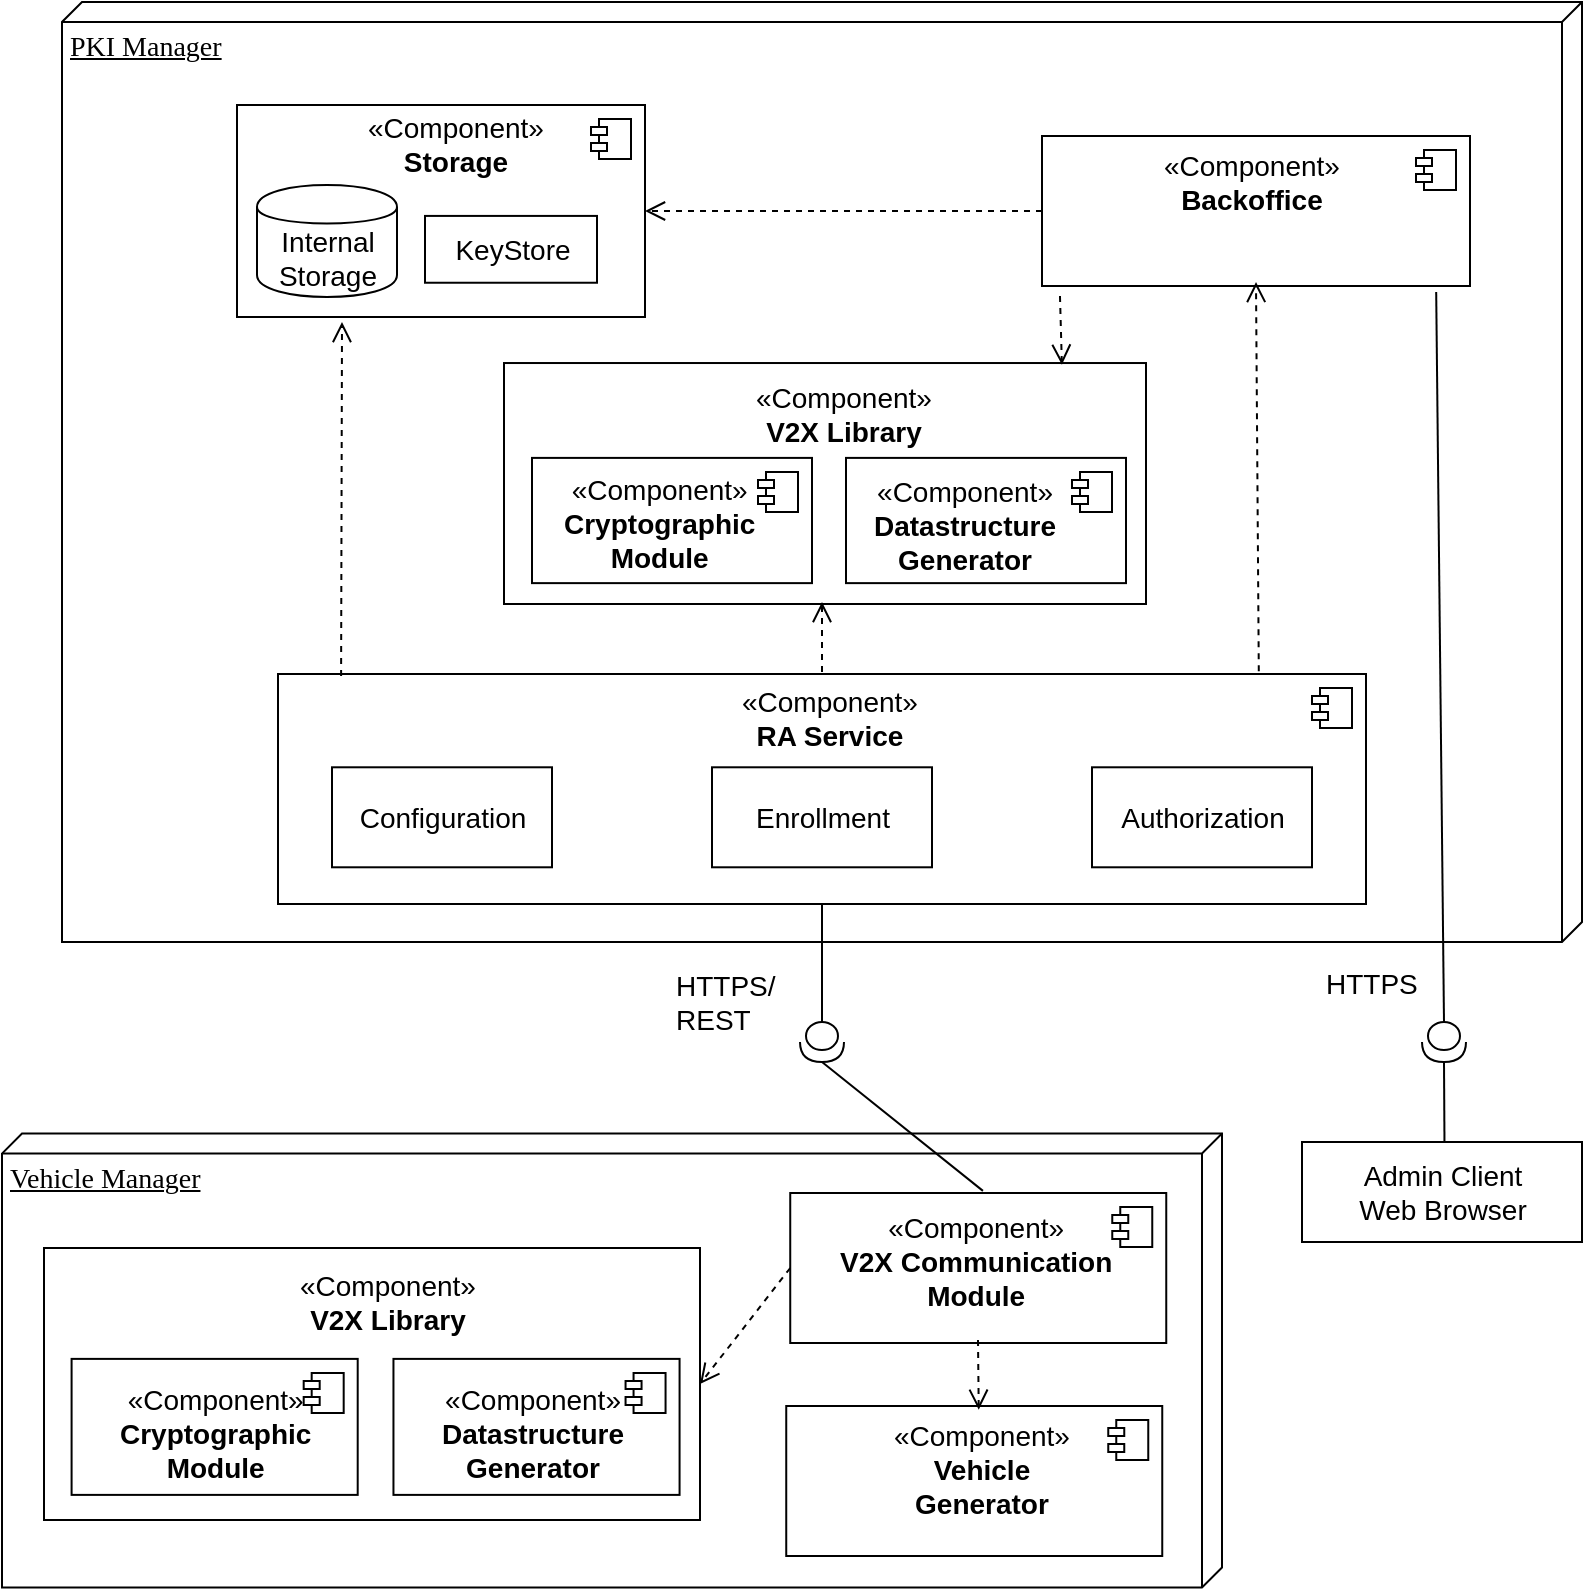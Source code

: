 <mxfile version="12.1.0" type="device" pages="1"><diagram name="Page-1" id="5f0bae14-7c28-e335-631c-24af17079c00"><mxGraphModel dx="1010" dy="579" grid="1" gridSize="10" guides="1" tooltips="1" connect="1" arrows="1" fold="1" page="1" pageScale="1" pageWidth="1100" pageHeight="850" background="#ffffff" math="0" shadow="0"><root><mxCell id="0"/><mxCell id="1" parent="0"/><mxCell id="39150e848f15840c-1" value="&lt;font style=&quot;font-size: 14px&quot;&gt;PKI Manager&lt;/font&gt;" style="verticalAlign=top;align=left;spacingTop=8;spacingLeft=2;spacingRight=12;shape=cube;size=10;direction=south;fontStyle=4;html=1;rounded=0;shadow=0;comic=0;labelBackgroundColor=none;strokeColor=#000000;strokeWidth=1;fillColor=#ffffff;fontFamily=Verdana;fontSize=12;fontColor=#000000;" parent="1" vertex="1"><mxGeometry x="120" y="10" width="760" height="470" as="geometry"/></mxCell><mxCell id="FaNcibB2mdN4sk7mORz6-5" value="" style="html=1;" parent="1" vertex="1"><mxGeometry x="207.5" y="61.5" width="204" height="106" as="geometry"/></mxCell><mxCell id="FaNcibB2mdN4sk7mORz6-6" value="" style="shape=component;jettyWidth=8;jettyHeight=4;" parent="FaNcibB2mdN4sk7mORz6-5" vertex="1"><mxGeometry x="1" width="20" height="20" relative="1" as="geometry"><mxPoint x="-27" y="7" as="offset"/></mxGeometry></mxCell><mxCell id="FaNcibB2mdN4sk7mORz6-27" value="&lt;div align=&quot;center&quot; style=&quot;font-size: 14px&quot;&gt;&lt;font style=&quot;font-size: 14px&quot;&gt;«Component» &lt;br&gt;&lt;/font&gt;&lt;/div&gt;&lt;div align=&quot;center&quot; style=&quot;font-size: 14px&quot;&gt;&lt;b&gt;&lt;font style=&quot;font-size: 14px&quot;&gt;Storage&lt;/font&gt;&lt;/b&gt;&lt;/div&gt;" style="text;html=1;" parent="FaNcibB2mdN4sk7mORz6-5" vertex="1"><mxGeometry x="63" y="-3.669" width="150" height="20.046" as="geometry"/></mxCell><mxCell id="FaNcibB2mdN4sk7mORz6-28" value="&lt;div style=&quot;font-size: 14px&quot;&gt;&lt;font style=&quot;font-size: 14px&quot;&gt;Internal&lt;/font&gt;&lt;/div&gt;&lt;div style=&quot;font-size: 14px&quot;&gt;&lt;font style=&quot;font-size: 14px&quot;&gt;Storage&lt;/font&gt;&lt;br&gt;&lt;/div&gt;" style="shape=cylinder;whiteSpace=wrap;html=1;boundedLbl=1;backgroundOutline=1;" parent="FaNcibB2mdN4sk7mORz6-5" vertex="1"><mxGeometry x="10" y="40" width="70" height="56" as="geometry"/></mxCell><mxCell id="FaNcibB2mdN4sk7mORz6-29" value="&lt;font style=&quot;font-size: 14px&quot;&gt;KeyStore&lt;/font&gt;" style="html=1;" parent="FaNcibB2mdN4sk7mORz6-5" vertex="1"><mxGeometry x="94" y="55.462" width="86" height="33.411" as="geometry"/></mxCell><mxCell id="FaNcibB2mdN4sk7mORz6-7" value="" style="html=1;" parent="1" vertex="1"><mxGeometry x="228" y="346" width="544" height="115" as="geometry"/></mxCell><mxCell id="FaNcibB2mdN4sk7mORz6-8" value="" style="shape=component;jettyWidth=8;jettyHeight=4;" parent="FaNcibB2mdN4sk7mORz6-7" vertex="1"><mxGeometry x="1" width="20" height="20" relative="1" as="geometry"><mxPoint x="-27" y="7" as="offset"/></mxGeometry></mxCell><mxCell id="FaNcibB2mdN4sk7mORz6-32" value="&lt;div align=&quot;center&quot; style=&quot;font-size: 14px&quot;&gt;&lt;font style=&quot;font-size: 14px&quot;&gt;«Component»&lt;/font&gt;&lt;/div&gt;&lt;div align=&quot;center&quot; style=&quot;font-size: 14px&quot;&gt;&lt;b&gt;&lt;font style=&quot;font-size: 14px&quot;&gt; RA Service&lt;/font&gt;&lt;/b&gt;&lt;/div&gt;" style="text;html=1;" parent="FaNcibB2mdN4sk7mORz6-7" vertex="1"><mxGeometry x="230" y="-1.065" width="300" height="38.333" as="geometry"/></mxCell><mxCell id="FaNcibB2mdN4sk7mORz6-55" value="&lt;font style=&quot;font-size: 14px&quot;&gt;Configuration&lt;/font&gt;" style="html=1;" parent="FaNcibB2mdN4sk7mORz6-7" vertex="1"><mxGeometry x="27" y="46.646" width="110" height="50" as="geometry"/></mxCell><mxCell id="FaNcibB2mdN4sk7mORz6-56" value="&lt;font style=&quot;font-size: 14px&quot;&gt;Enrollment&lt;/font&gt;" style="html=1;" parent="FaNcibB2mdN4sk7mORz6-7" vertex="1"><mxGeometry x="217" y="46.646" width="110" height="50" as="geometry"/></mxCell><mxCell id="FaNcibB2mdN4sk7mORz6-58" value="&lt;font style=&quot;font-size: 14px&quot;&gt;Authorization&lt;/font&gt;" style="html=1;" parent="FaNcibB2mdN4sk7mORz6-7" vertex="1"><mxGeometry x="407" y="46.646" width="110" height="50" as="geometry"/></mxCell><mxCell id="FaNcibB2mdN4sk7mORz6-9" value="" style="html=1;" parent="1" vertex="1"><mxGeometry x="610" y="77" width="214" height="75" as="geometry"/></mxCell><mxCell id="FaNcibB2mdN4sk7mORz6-10" value="" style="shape=component;jettyWidth=8;jettyHeight=4;" parent="FaNcibB2mdN4sk7mORz6-9" vertex="1"><mxGeometry x="1" width="20" height="20" relative="1" as="geometry"><mxPoint x="-27" y="7" as="offset"/></mxGeometry></mxCell><mxCell id="FaNcibB2mdN4sk7mORz6-24" value="&lt;div align=&quot;center&quot; style=&quot;font-size: 14px&quot;&gt;&lt;font style=&quot;font-size: 14px&quot;&gt;«Component»&lt;/font&gt;&lt;/div&gt;&lt;div align=&quot;center&quot; style=&quot;font-size: 14px&quot;&gt;&lt;b&gt;&lt;font style=&quot;font-size: 14px&quot;&gt;Backoffice&lt;/font&gt;&lt;/b&gt;&lt;/div&gt;" style="text;html=1;" parent="FaNcibB2mdN4sk7mORz6-9" vertex="1"><mxGeometry x="59.444" width="178.333" height="25" as="geometry"/></mxCell><mxCell id="FaNcibB2mdN4sk7mORz6-61" value="" style="shape=providedRequiredInterface;html=1;verticalLabelPosition=bottom;direction=south;" parent="1" vertex="1"><mxGeometry x="489" y="520" width="22" height="20" as="geometry"/></mxCell><mxCell id="FaNcibB2mdN4sk7mORz6-62" value="" style="endArrow=none;html=1;exitX=0;exitY=0.5;exitDx=0;exitDy=0;exitPerimeter=0;entryX=0.5;entryY=1;entryDx=0;entryDy=0;" parent="1" source="FaNcibB2mdN4sk7mORz6-61" target="FaNcibB2mdN4sk7mORz6-7" edge="1"><mxGeometry width="50" height="50" relative="1" as="geometry"><mxPoint x="490" y="520" as="sourcePoint"/><mxPoint x="540" y="470" as="targetPoint"/></mxGeometry></mxCell><mxCell id="FaNcibB2mdN4sk7mORz6-78" value="" style="group" parent="1" vertex="1" connectable="0"><mxGeometry x="341" y="200" width="321" height="111" as="geometry"/></mxCell><mxCell id="FaNcibB2mdN4sk7mORz6-68" value="" style="html=1;" parent="FaNcibB2mdN4sk7mORz6-78" vertex="1"><mxGeometry y="-9.487" width="321" height="120.487" as="geometry"/></mxCell><mxCell id="FaNcibB2mdN4sk7mORz6-70" value="&lt;div align=&quot;center&quot; style=&quot;font-size: 14px&quot;&gt;&lt;font style=&quot;font-size: 14px&quot;&gt;«Component»&lt;b&gt;&lt;br&gt;&lt;/b&gt;&lt;/font&gt;&lt;/div&gt;&lt;div align=&quot;center&quot; style=&quot;font-size: 14px&quot;&gt;&lt;b&gt;&lt;font style=&quot;font-size: 14px&quot;&gt;V2X Library&lt;/font&gt;&lt;br&gt;&lt;/b&gt;&lt;/div&gt;" style="text;html=1;" parent="FaNcibB2mdN4sk7mORz6-78" vertex="1"><mxGeometry x="123.5" y="-7.021" width="150" height="60.908" as="geometry"/></mxCell><mxCell id="FaNcibB2mdN4sk7mORz6-51" value="" style="html=1;" parent="FaNcibB2mdN4sk7mORz6-78" vertex="1"><mxGeometry x="171" y="37.949" width="140" height="62.615" as="geometry"/></mxCell><mxCell id="FaNcibB2mdN4sk7mORz6-52" value="" style="shape=component;jettyWidth=8;jettyHeight=4;" parent="FaNcibB2mdN4sk7mORz6-51" vertex="1"><mxGeometry x="1" width="20" height="20" relative="1" as="geometry"><mxPoint x="-27" y="7" as="offset"/></mxGeometry></mxCell><mxCell id="FaNcibB2mdN4sk7mORz6-53" value="&lt;div align=&quot;center&quot; style=&quot;font-size: 14px&quot;&gt;&lt;font style=&quot;font-size: 14px&quot;&gt;«Component»&lt;/font&gt;&lt;/div&gt;&lt;div align=&quot;center&quot; style=&quot;font-size: 14px&quot;&gt;&lt;b&gt;&lt;font style=&quot;font-size: 14px&quot;&gt;Datastructure&lt;/font&gt;&lt;/b&gt;&lt;/div&gt;&lt;div align=&quot;center&quot; style=&quot;font-size: 14px&quot;&gt;&lt;b&gt;&lt;font style=&quot;font-size: 14px&quot;&gt;Generator&lt;/font&gt;&lt;/b&gt;&lt;br&gt;&lt;/div&gt;" style="text;html=1;" parent="FaNcibB2mdN4sk7mORz6-51" vertex="1"><mxGeometry x="12.467" y="1.97" width="81.2" height="33.716" as="geometry"/></mxCell><mxCell id="FaNcibB2mdN4sk7mORz6-41" value="" style="html=1;" parent="FaNcibB2mdN4sk7mORz6-78" vertex="1"><mxGeometry x="14" y="37.949" width="140" height="62.615" as="geometry"/></mxCell><mxCell id="FaNcibB2mdN4sk7mORz6-42" value="" style="shape=component;jettyWidth=8;jettyHeight=4;" parent="FaNcibB2mdN4sk7mORz6-41" vertex="1"><mxGeometry x="1" width="20" height="20" relative="1" as="geometry"><mxPoint x="-27" y="7" as="offset"/></mxGeometry></mxCell><mxCell id="FaNcibB2mdN4sk7mORz6-43" value="&lt;div align=&quot;center&quot; style=&quot;font-size: 14px&quot;&gt;&lt;font style=&quot;font-size: 14px&quot;&gt;«Component»&lt;/font&gt;&lt;/div&gt;&lt;div align=&quot;center&quot; style=&quot;font-size: 14px&quot;&gt;&lt;b&gt;&lt;font style=&quot;font-size: 14px&quot;&gt;Crypt&lt;/font&gt;&lt;/b&gt;&lt;b style=&quot;text-align: left&quot;&gt;ographic&lt;/b&gt;&lt;/div&gt;&lt;div align=&quot;center&quot; style=&quot;font-size: 14px&quot;&gt;&lt;b&gt;&lt;font style=&quot;font-size: 14px&quot;&gt;Module&lt;/font&gt;&lt;br&gt;&lt;/b&gt;&lt;/div&gt;" style="text;html=1;" parent="FaNcibB2mdN4sk7mORz6-41" vertex="1"><mxGeometry x="13.806" y="0.936" width="77.143" height="20.872" as="geometry"/></mxCell><mxCell id="FaNcibB2mdN4sk7mORz6-99" value="&lt;div style=&quot;font-size: 14px&quot;&gt;&lt;font style=&quot;font-size: 14px&quot;&gt;HTTPS/&lt;/font&gt;&lt;/div&gt;&lt;div style=&quot;font-size: 14px&quot;&gt;&lt;font style=&quot;font-size: 14px&quot;&gt;REST&lt;/font&gt;&lt;/div&gt;" style="text;html=1;resizable=0;points=[];autosize=1;align=left;verticalAlign=top;spacingTop=-4;" parent="1" vertex="1"><mxGeometry x="425" y="491" width="70" height="30" as="geometry"/></mxCell><mxCell id="FaNcibB2mdN4sk7mORz6-110" value="" style="html=1;verticalAlign=bottom;endArrow=open;dashed=1;endSize=8;exitX=0.058;exitY=0.009;exitDx=0;exitDy=0;exitPerimeter=0;" parent="1" source="FaNcibB2mdN4sk7mORz6-7" edge="1"><mxGeometry relative="1" as="geometry"><mxPoint x="260" y="250" as="sourcePoint"/><mxPoint x="260" y="170" as="targetPoint"/></mxGeometry></mxCell><mxCell id="FaNcibB2mdN4sk7mORz6-112" value="" style="html=1;verticalAlign=bottom;endArrow=open;dashed=1;endSize=8;exitX=0.868;exitY=-0.008;exitDx=0;exitDy=0;exitPerimeter=0;" parent="1" source="FaNcibB2mdN4sk7mORz6-32" edge="1"><mxGeometry relative="1" as="geometry"><mxPoint x="716.5" y="319" as="sourcePoint"/><mxPoint x="717" y="150" as="targetPoint"/></mxGeometry></mxCell><mxCell id="FaNcibB2mdN4sk7mORz6-113" value="" style="html=1;verticalAlign=bottom;endArrow=open;dashed=1;endSize=8;exitX=0;exitY=0.5;exitDx=0;exitDy=0;entryX=1;entryY=0.5;entryDx=0;entryDy=0;" parent="1" source="FaNcibB2mdN4sk7mORz6-9" target="FaNcibB2mdN4sk7mORz6-5" edge="1"><mxGeometry relative="1" as="geometry"><mxPoint x="280" y="366" as="sourcePoint"/><mxPoint x="280" y="190" as="targetPoint"/></mxGeometry></mxCell><mxCell id="FaNcibB2mdN4sk7mORz6-117" value="" style="html=1;verticalAlign=bottom;endArrow=open;dashed=1;endSize=8;exitX=0.042;exitY=1.067;exitDx=0;exitDy=0;exitPerimeter=0;entryX=0.869;entryY=0.007;entryDx=0;entryDy=0;entryPerimeter=0;" parent="1" source="FaNcibB2mdN4sk7mORz6-9" target="FaNcibB2mdN4sk7mORz6-68" edge="1"><mxGeometry relative="1" as="geometry"><mxPoint x="290" y="376" as="sourcePoint"/><mxPoint x="290" y="200" as="targetPoint"/></mxGeometry></mxCell><mxCell id="FaNcibB2mdN4sk7mORz6-118" value="" style="html=1;verticalAlign=bottom;endArrow=open;dashed=1;endSize=8;exitX=0.151;exitY=-0.008;exitDx=0;exitDy=0;exitPerimeter=0;" parent="1" edge="1"><mxGeometry relative="1" as="geometry"><mxPoint x="500" y="345" as="sourcePoint"/><mxPoint x="500" y="310" as="targetPoint"/></mxGeometry></mxCell><mxCell id="FaNcibB2mdN4sk7mORz6-131" value="" style="group" parent="1" vertex="1" connectable="0"><mxGeometry x="120" y="579" width="610" height="227" as="geometry"/></mxCell><mxCell id="39150e848f15840c-3" value="&lt;font style=&quot;font-size: 14px&quot;&gt;Vehicle Manager&lt;/font&gt;" style="verticalAlign=top;align=left;spacingTop=8;spacingLeft=2;spacingRight=12;shape=cube;size=10;direction=south;fontStyle=4;html=1;rounded=0;shadow=0;comic=0;labelBackgroundColor=none;strokeColor=#000000;strokeWidth=1;fillColor=#ffffff;fontFamily=Verdana;fontSize=12;fontColor=#000000;" parent="FaNcibB2mdN4sk7mORz6-131" vertex="1"><mxGeometry x="-30" y="-3.212" width="610" height="227" as="geometry"/></mxCell><mxCell id="FaNcibB2mdN4sk7mORz6-119" value="" style="group" parent="FaNcibB2mdN4sk7mORz6-131" vertex="1" connectable="0"><mxGeometry x="-9" y="54" width="328" height="136" as="geometry"/></mxCell><mxCell id="FaNcibB2mdN4sk7mORz6-120" value="" style="html=1;" parent="FaNcibB2mdN4sk7mORz6-119" vertex="1"><mxGeometry width="328" height="136" as="geometry"/></mxCell><mxCell id="FaNcibB2mdN4sk7mORz6-121" value="&lt;div align=&quot;center&quot; style=&quot;font-size: 14px&quot;&gt;&lt;font style=&quot;font-size: 14px&quot;&gt;«Component»&lt;b&gt;&lt;br&gt;&lt;/b&gt;&lt;/font&gt;&lt;/div&gt;&lt;div align=&quot;center&quot; style=&quot;font-size: 14px&quot;&gt;&lt;b&gt;&lt;font style=&quot;font-size: 14px&quot;&gt;V2X Library&lt;/font&gt;&lt;br&gt;&lt;/b&gt;&lt;/div&gt;" style="text;html=1;" parent="FaNcibB2mdN4sk7mORz6-119" vertex="1"><mxGeometry x="126.193" y="4.185" width="153.271" height="74.626" as="geometry"/></mxCell><mxCell id="FaNcibB2mdN4sk7mORz6-122" value="" style="html=1;" parent="FaNcibB2mdN4sk7mORz6-119" vertex="1"><mxGeometry x="174.729" y="55.446" width="143.053" height="68" as="geometry"/></mxCell><mxCell id="FaNcibB2mdN4sk7mORz6-123" value="" style="shape=component;jettyWidth=8;jettyHeight=4;" parent="FaNcibB2mdN4sk7mORz6-122" vertex="1"><mxGeometry x="1" width="20" height="20" relative="1" as="geometry"><mxPoint x="-27" y="7" as="offset"/></mxGeometry></mxCell><mxCell id="FaNcibB2mdN4sk7mORz6-124" value="&lt;div align=&quot;center&quot; style=&quot;font-size: 14px&quot;&gt;&lt;font style=&quot;font-size: 14px&quot;&gt;«Component»&lt;/font&gt;&lt;/div&gt;&lt;div align=&quot;center&quot; style=&quot;font-size: 14px&quot;&gt;&lt;b&gt;&lt;font style=&quot;font-size: 14px&quot;&gt;Datastructure&lt;/font&gt;&lt;/b&gt;&lt;/div&gt;&lt;div align=&quot;center&quot; style=&quot;font-size: 14px&quot;&gt;&lt;b&gt;&lt;font style=&quot;font-size: 14px&quot;&gt;Generator&lt;/font&gt;&lt;/b&gt;&lt;br&gt;&lt;/div&gt;" style="text;html=1;" parent="FaNcibB2mdN4sk7mORz6-122" vertex="1"><mxGeometry x="21.935" y="5.231" width="82.971" height="36.615" as="geometry"/></mxCell><mxCell id="FaNcibB2mdN4sk7mORz6-125" value="" style="html=1;" parent="FaNcibB2mdN4sk7mORz6-119" vertex="1"><mxGeometry x="13.794" y="55.446" width="143.053" height="68" as="geometry"/></mxCell><mxCell id="FaNcibB2mdN4sk7mORz6-126" value="" style="shape=component;jettyWidth=8;jettyHeight=4;" parent="FaNcibB2mdN4sk7mORz6-125" vertex="1"><mxGeometry x="1" width="20" height="20" relative="1" as="geometry"><mxPoint x="-27" y="7" as="offset"/></mxGeometry></mxCell><mxCell id="FaNcibB2mdN4sk7mORz6-127" value="&lt;div align=&quot;center&quot; style=&quot;font-size: 14px&quot;&gt;&lt;font style=&quot;font-size: 14px&quot;&gt;«Component»&lt;/font&gt;&lt;/div&gt;&lt;div align=&quot;center&quot; style=&quot;font-size: 14px&quot;&gt;&lt;b&gt;&lt;font style=&quot;font-size: 14px&quot;&gt;Cryptographic&lt;/font&gt;&lt;/b&gt;&lt;/div&gt;&lt;div align=&quot;center&quot; style=&quot;font-size: 14px&quot;&gt;&lt;b&gt;&lt;font style=&quot;font-size: 14px&quot;&gt;Module&lt;/font&gt;&lt;br&gt;&lt;/b&gt;&lt;/div&gt;" style="text;html=1;" parent="FaNcibB2mdN4sk7mORz6-125" vertex="1"><mxGeometry x="22.281" y="5.138" width="78.825" height="22.667" as="geometry"/></mxCell><mxCell id="FaNcibB2mdN4sk7mORz6-128" value="" style="html=1;" parent="FaNcibB2mdN4sk7mORz6-131" vertex="1"><mxGeometry x="364.122" y="26.5" width="188.007" height="75" as="geometry"/></mxCell><mxCell id="FaNcibB2mdN4sk7mORz6-129" value="" style="shape=component;jettyWidth=8;jettyHeight=4;" parent="FaNcibB2mdN4sk7mORz6-128" vertex="1"><mxGeometry x="1" width="20" height="20" relative="1" as="geometry"><mxPoint x="-27" y="7" as="offset"/></mxGeometry></mxCell><mxCell id="FaNcibB2mdN4sk7mORz6-130" value="&lt;div align=&quot;center&quot; style=&quot;font-size: 14px&quot;&gt;&lt;font style=&quot;font-size: 14px&quot;&gt;«Component»&lt;/font&gt;&lt;/div&gt;&lt;div align=&quot;center&quot; style=&quot;font-size: 14px&quot;&gt;&lt;b&gt;V2X Communication&lt;/b&gt;&lt;/div&gt;&lt;div align=&quot;center&quot; style=&quot;font-size: 14px&quot;&gt;&lt;b&gt;Module&lt;/b&gt;&lt;/div&gt;" style="text;html=1;" parent="FaNcibB2mdN4sk7mORz6-128" vertex="1"><mxGeometry x="22.724" y="2.5" width="156.672" height="25" as="geometry"/></mxCell><mxCell id="tg2zHd4tn9l-sDxuoEV4-4" value="" style="html=1;" parent="FaNcibB2mdN4sk7mORz6-131" vertex="1"><mxGeometry x="362.122" y="133" width="188.007" height="75" as="geometry"/></mxCell><mxCell id="tg2zHd4tn9l-sDxuoEV4-5" value="" style="shape=component;jettyWidth=8;jettyHeight=4;" parent="tg2zHd4tn9l-sDxuoEV4-4" vertex="1"><mxGeometry x="1" width="20" height="20" relative="1" as="geometry"><mxPoint x="-27" y="7" as="offset"/></mxGeometry></mxCell><mxCell id="tg2zHd4tn9l-sDxuoEV4-6" value="&lt;div align=&quot;center&quot; style=&quot;font-size: 14px&quot;&gt;&lt;font style=&quot;font-size: 14px&quot;&gt;«Component»&lt;/font&gt;&lt;/div&gt;&lt;div align=&quot;center&quot; style=&quot;font-size: 14px&quot;&gt;&lt;b&gt;&lt;font style=&quot;font-size: 14px&quot;&gt;Vehicle&lt;/font&gt;&lt;/b&gt;&lt;/div&gt;&lt;div align=&quot;center&quot; style=&quot;font-size: 14px&quot;&gt;&lt;b&gt;&lt;font style=&quot;font-size: 14px&quot;&gt;Generator&lt;/font&gt;&lt;/b&gt;&lt;br&gt;&lt;/div&gt;" style="text;html=1;" parent="tg2zHd4tn9l-sDxuoEV4-4" vertex="1"><mxGeometry x="52.224" width="156.672" height="25" as="geometry"/></mxCell><mxCell id="tg2zHd4tn9l-sDxuoEV4-10" value="" style="html=1;verticalAlign=bottom;endArrow=open;dashed=1;endSize=8;exitX=0;exitY=0.5;exitDx=0;exitDy=0;entryX=1;entryY=0.5;entryDx=0;entryDy=0;" parent="FaNcibB2mdN4sk7mORz6-131" source="FaNcibB2mdN4sk7mORz6-128" target="FaNcibB2mdN4sk7mORz6-120" edge="1"><mxGeometry relative="1" as="geometry"><mxPoint x="518.988" y="-395.975" as="sourcePoint"/><mxPoint x="518.851" y="-364.535" as="targetPoint"/></mxGeometry></mxCell><mxCell id="tg2zHd4tn9l-sDxuoEV4-17" value="" style="html=1;verticalAlign=bottom;endArrow=open;dashed=1;endSize=8;entryX=0.281;entryY=0.156;entryDx=0;entryDy=0;entryPerimeter=0;" parent="FaNcibB2mdN4sk7mORz6-131" edge="1"><mxGeometry relative="1" as="geometry"><mxPoint x="458" y="100" as="sourcePoint"/><mxPoint x="458.371" y="134.9" as="targetPoint"/></mxGeometry></mxCell><mxCell id="FaNcibB2mdN4sk7mORz6-135" value="" style="endArrow=none;html=1;entryX=1;entryY=0.5;entryDx=0;entryDy=0;entryPerimeter=0;exitX=0.47;exitY=-0.142;exitDx=0;exitDy=0;exitPerimeter=0;" parent="1" source="FaNcibB2mdN4sk7mORz6-130" target="FaNcibB2mdN4sk7mORz6-61" edge="1"><mxGeometry width="50" height="50" relative="1" as="geometry"><mxPoint x="580" y="600" as="sourcePoint"/><mxPoint x="340" y="490" as="targetPoint"/></mxGeometry></mxCell><mxCell id="FaNcibB2mdN4sk7mORz6-140" value="" style="shape=providedRequiredInterface;html=1;verticalLabelPosition=bottom;direction=south;" parent="1" vertex="1"><mxGeometry x="800" y="520" width="22" height="20" as="geometry"/></mxCell><mxCell id="FaNcibB2mdN4sk7mORz6-141" value="" style="endArrow=none;html=1;exitX=0;exitY=0.5;exitDx=0;exitDy=0;exitPerimeter=0;entryX=0.921;entryY=1.04;entryDx=0;entryDy=0;entryPerimeter=0;" parent="1" source="FaNcibB2mdN4sk7mORz6-140" target="FaNcibB2mdN4sk7mORz6-9" edge="1"><mxGeometry width="50" height="50" relative="1" as="geometry"><mxPoint x="801" y="530" as="sourcePoint"/><mxPoint x="811" y="463" as="targetPoint"/></mxGeometry></mxCell><mxCell id="FaNcibB2mdN4sk7mORz6-142" value="" style="endArrow=none;html=1;entryX=1;entryY=0.5;entryDx=0;entryDy=0;entryPerimeter=0;exitX=0;exitY=0.328;exitDx=0;exitDy=0;exitPerimeter=0;" parent="1" target="FaNcibB2mdN4sk7mORz6-140" edge="1"><mxGeometry width="50" height="50" relative="1" as="geometry"><mxPoint x="811.241" y="580.276" as="sourcePoint"/><mxPoint x="651" y="500" as="targetPoint"/></mxGeometry></mxCell><mxCell id="FaNcibB2mdN4sk7mORz6-144" value="&lt;div style=&quot;font-size: 14px&quot;&gt;&lt;font style=&quot;font-size: 14px&quot;&gt;Admin Client&lt;/font&gt;&lt;/div&gt;&lt;div style=&quot;font-size: 14px&quot;&gt;&lt;font style=&quot;font-size: 14px&quot;&gt;Web Browser&lt;/font&gt;&lt;br&gt;&lt;/div&gt;" style="html=1;" parent="1" vertex="1"><mxGeometry x="740" y="580" width="140" height="50" as="geometry"/></mxCell><mxCell id="FaNcibB2mdN4sk7mORz6-145" value="&lt;div&gt;&lt;font style=&quot;font-size: 14px&quot;&gt;HTTPS&lt;/font&gt;&lt;/div&gt;" style="text;html=1;resizable=0;points=[];autosize=1;align=left;verticalAlign=top;spacingTop=-4;" parent="1" vertex="1"><mxGeometry x="750" y="490" width="60" height="20" as="geometry"/></mxCell></root></mxGraphModel></diagram></mxfile>